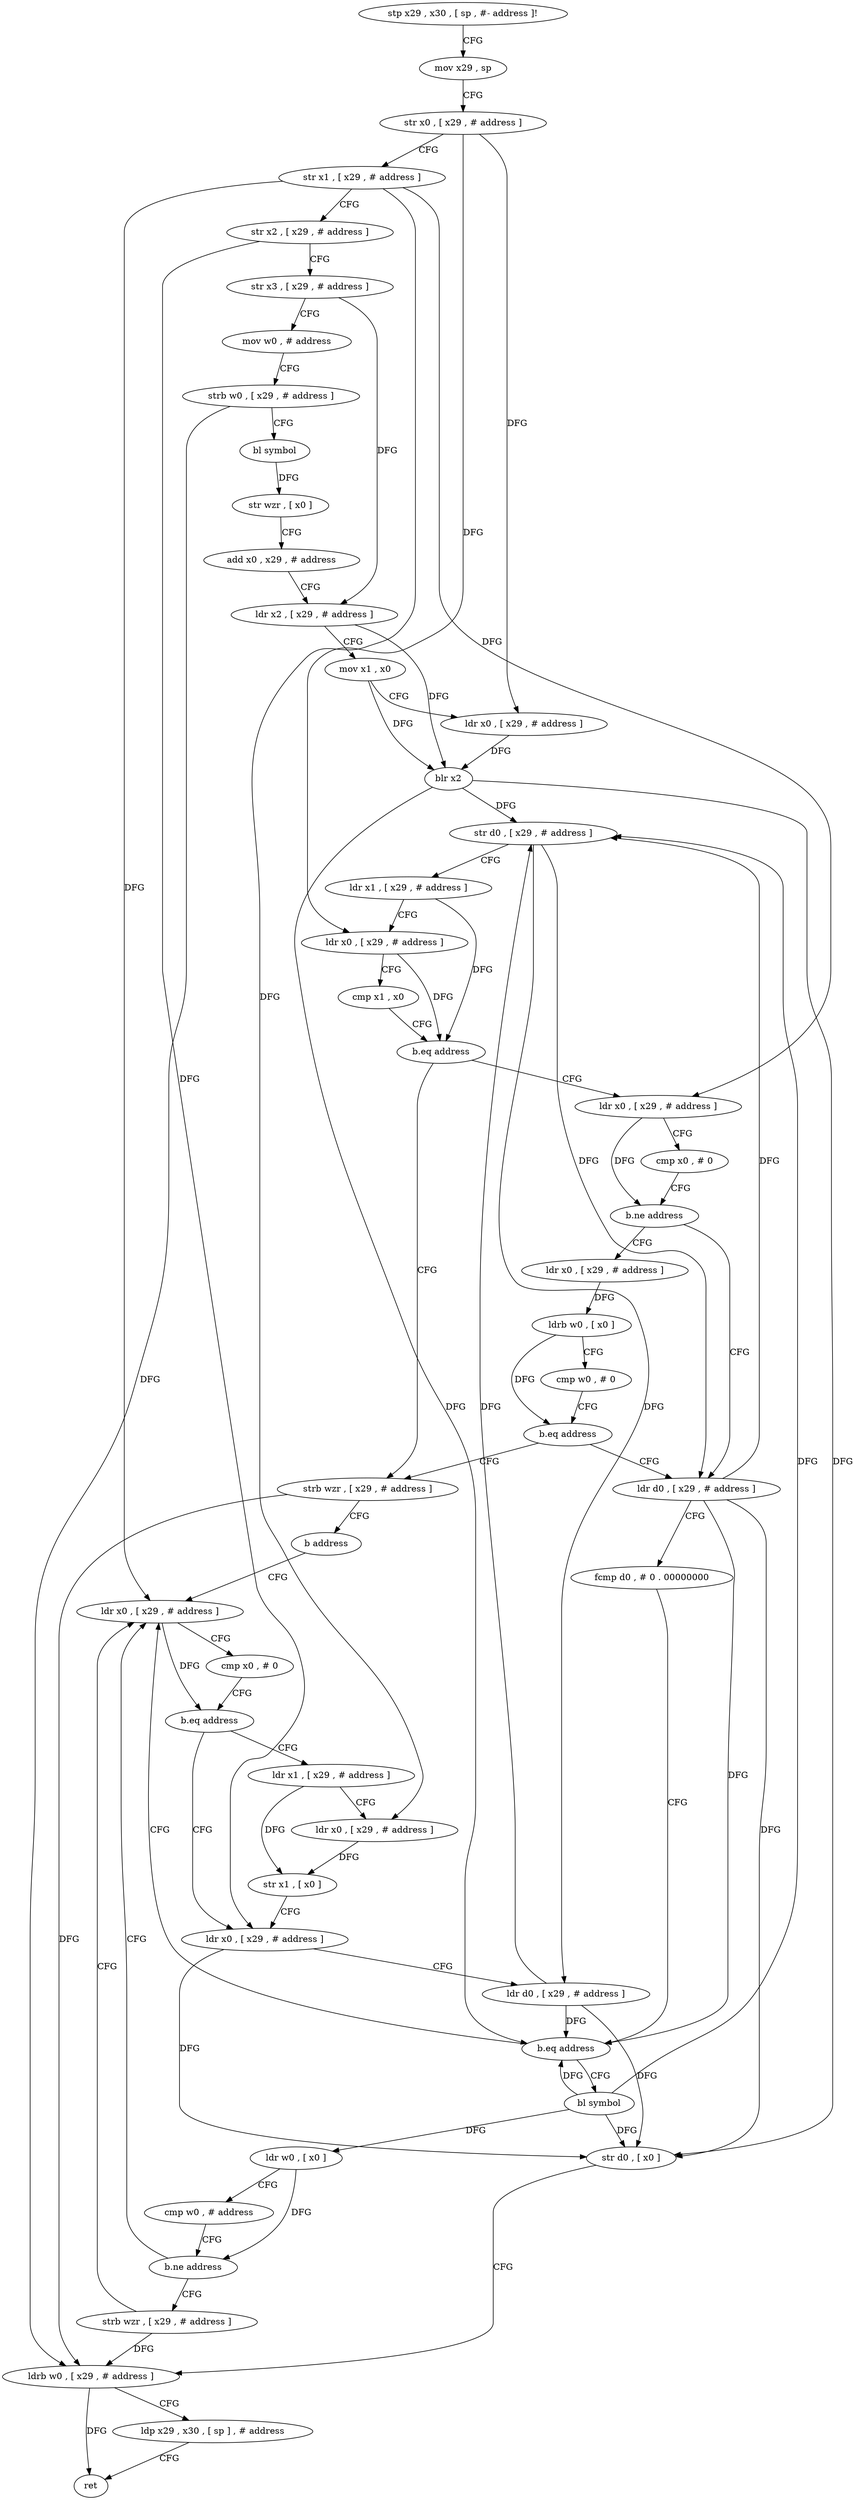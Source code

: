 digraph "func" {
"4490132" [label = "stp x29 , x30 , [ sp , #- address ]!" ]
"4490136" [label = "mov x29 , sp" ]
"4490140" [label = "str x0 , [ x29 , # address ]" ]
"4490144" [label = "str x1 , [ x29 , # address ]" ]
"4490148" [label = "str x2 , [ x29 , # address ]" ]
"4490152" [label = "str x3 , [ x29 , # address ]" ]
"4490156" [label = "mov w0 , # address" ]
"4490160" [label = "strb w0 , [ x29 , # address ]" ]
"4490164" [label = "bl symbol" ]
"4490168" [label = "str wzr , [ x0 ]" ]
"4490172" [label = "add x0 , x29 , # address" ]
"4490176" [label = "ldr x2 , [ x29 , # address ]" ]
"4490180" [label = "mov x1 , x0" ]
"4490184" [label = "ldr x0 , [ x29 , # address ]" ]
"4490188" [label = "blr x2" ]
"4490192" [label = "str d0 , [ x29 , # address ]" ]
"4490196" [label = "ldr x1 , [ x29 , # address ]" ]
"4490200" [label = "ldr x0 , [ x29 , # address ]" ]
"4490204" [label = "cmp x1 , x0" ]
"4490208" [label = "b.eq address" ]
"4490240" [label = "strb wzr , [ x29 , # address ]" ]
"4490212" [label = "ldr x0 , [ x29 , # address ]" ]
"4490244" [label = "b address" ]
"4490280" [label = "ldr x0 , [ x29 , # address ]" ]
"4490216" [label = "cmp x0 , # 0" ]
"4490220" [label = "b.ne address" ]
"4490248" [label = "ldr d0 , [ x29 , # address ]" ]
"4490224" [label = "ldr x0 , [ x29 , # address ]" ]
"4490284" [label = "cmp x0 , # 0" ]
"4490288" [label = "b.eq address" ]
"4490304" [label = "ldr x0 , [ x29 , # address ]" ]
"4490292" [label = "ldr x1 , [ x29 , # address ]" ]
"4490252" [label = "fcmp d0 , # 0 . 00000000" ]
"4490256" [label = "b.eq address" ]
"4490260" [label = "bl symbol" ]
"4490228" [label = "ldrb w0 , [ x0 ]" ]
"4490232" [label = "cmp w0 , # 0" ]
"4490236" [label = "b.eq address" ]
"4490308" [label = "ldr d0 , [ x29 , # address ]" ]
"4490312" [label = "str d0 , [ x0 ]" ]
"4490316" [label = "ldrb w0 , [ x29 , # address ]" ]
"4490320" [label = "ldp x29 , x30 , [ sp ] , # address" ]
"4490324" [label = "ret" ]
"4490296" [label = "ldr x0 , [ x29 , # address ]" ]
"4490300" [label = "str x1 , [ x0 ]" ]
"4490264" [label = "ldr w0 , [ x0 ]" ]
"4490268" [label = "cmp w0 , # address" ]
"4490272" [label = "b.ne address" ]
"4490276" [label = "strb wzr , [ x29 , # address ]" ]
"4490132" -> "4490136" [ label = "CFG" ]
"4490136" -> "4490140" [ label = "CFG" ]
"4490140" -> "4490144" [ label = "CFG" ]
"4490140" -> "4490184" [ label = "DFG" ]
"4490140" -> "4490200" [ label = "DFG" ]
"4490144" -> "4490148" [ label = "CFG" ]
"4490144" -> "4490212" [ label = "DFG" ]
"4490144" -> "4490280" [ label = "DFG" ]
"4490144" -> "4490296" [ label = "DFG" ]
"4490148" -> "4490152" [ label = "CFG" ]
"4490148" -> "4490304" [ label = "DFG" ]
"4490152" -> "4490156" [ label = "CFG" ]
"4490152" -> "4490176" [ label = "DFG" ]
"4490156" -> "4490160" [ label = "CFG" ]
"4490160" -> "4490164" [ label = "CFG" ]
"4490160" -> "4490316" [ label = "DFG" ]
"4490164" -> "4490168" [ label = "DFG" ]
"4490168" -> "4490172" [ label = "CFG" ]
"4490172" -> "4490176" [ label = "CFG" ]
"4490176" -> "4490180" [ label = "CFG" ]
"4490176" -> "4490188" [ label = "DFG" ]
"4490180" -> "4490184" [ label = "CFG" ]
"4490180" -> "4490188" [ label = "DFG" ]
"4490184" -> "4490188" [ label = "DFG" ]
"4490188" -> "4490192" [ label = "DFG" ]
"4490188" -> "4490256" [ label = "DFG" ]
"4490188" -> "4490312" [ label = "DFG" ]
"4490192" -> "4490196" [ label = "CFG" ]
"4490192" -> "4490248" [ label = "DFG" ]
"4490192" -> "4490308" [ label = "DFG" ]
"4490196" -> "4490200" [ label = "CFG" ]
"4490196" -> "4490208" [ label = "DFG" ]
"4490200" -> "4490204" [ label = "CFG" ]
"4490200" -> "4490208" [ label = "DFG" ]
"4490204" -> "4490208" [ label = "CFG" ]
"4490208" -> "4490240" [ label = "CFG" ]
"4490208" -> "4490212" [ label = "CFG" ]
"4490240" -> "4490244" [ label = "CFG" ]
"4490240" -> "4490316" [ label = "DFG" ]
"4490212" -> "4490216" [ label = "CFG" ]
"4490212" -> "4490220" [ label = "DFG" ]
"4490244" -> "4490280" [ label = "CFG" ]
"4490280" -> "4490284" [ label = "CFG" ]
"4490280" -> "4490288" [ label = "DFG" ]
"4490216" -> "4490220" [ label = "CFG" ]
"4490220" -> "4490248" [ label = "CFG" ]
"4490220" -> "4490224" [ label = "CFG" ]
"4490248" -> "4490252" [ label = "CFG" ]
"4490248" -> "4490192" [ label = "DFG" ]
"4490248" -> "4490256" [ label = "DFG" ]
"4490248" -> "4490312" [ label = "DFG" ]
"4490224" -> "4490228" [ label = "DFG" ]
"4490284" -> "4490288" [ label = "CFG" ]
"4490288" -> "4490304" [ label = "CFG" ]
"4490288" -> "4490292" [ label = "CFG" ]
"4490304" -> "4490308" [ label = "CFG" ]
"4490304" -> "4490312" [ label = "DFG" ]
"4490292" -> "4490296" [ label = "CFG" ]
"4490292" -> "4490300" [ label = "DFG" ]
"4490252" -> "4490256" [ label = "CFG" ]
"4490256" -> "4490280" [ label = "CFG" ]
"4490256" -> "4490260" [ label = "CFG" ]
"4490260" -> "4490264" [ label = "DFG" ]
"4490260" -> "4490192" [ label = "DFG" ]
"4490260" -> "4490256" [ label = "DFG" ]
"4490260" -> "4490312" [ label = "DFG" ]
"4490228" -> "4490232" [ label = "CFG" ]
"4490228" -> "4490236" [ label = "DFG" ]
"4490232" -> "4490236" [ label = "CFG" ]
"4490236" -> "4490248" [ label = "CFG" ]
"4490236" -> "4490240" [ label = "CFG" ]
"4490308" -> "4490312" [ label = "DFG" ]
"4490308" -> "4490192" [ label = "DFG" ]
"4490308" -> "4490256" [ label = "DFG" ]
"4490312" -> "4490316" [ label = "CFG" ]
"4490316" -> "4490320" [ label = "CFG" ]
"4490316" -> "4490324" [ label = "DFG" ]
"4490320" -> "4490324" [ label = "CFG" ]
"4490296" -> "4490300" [ label = "DFG" ]
"4490300" -> "4490304" [ label = "CFG" ]
"4490264" -> "4490268" [ label = "CFG" ]
"4490264" -> "4490272" [ label = "DFG" ]
"4490268" -> "4490272" [ label = "CFG" ]
"4490272" -> "4490280" [ label = "CFG" ]
"4490272" -> "4490276" [ label = "CFG" ]
"4490276" -> "4490280" [ label = "CFG" ]
"4490276" -> "4490316" [ label = "DFG" ]
}
